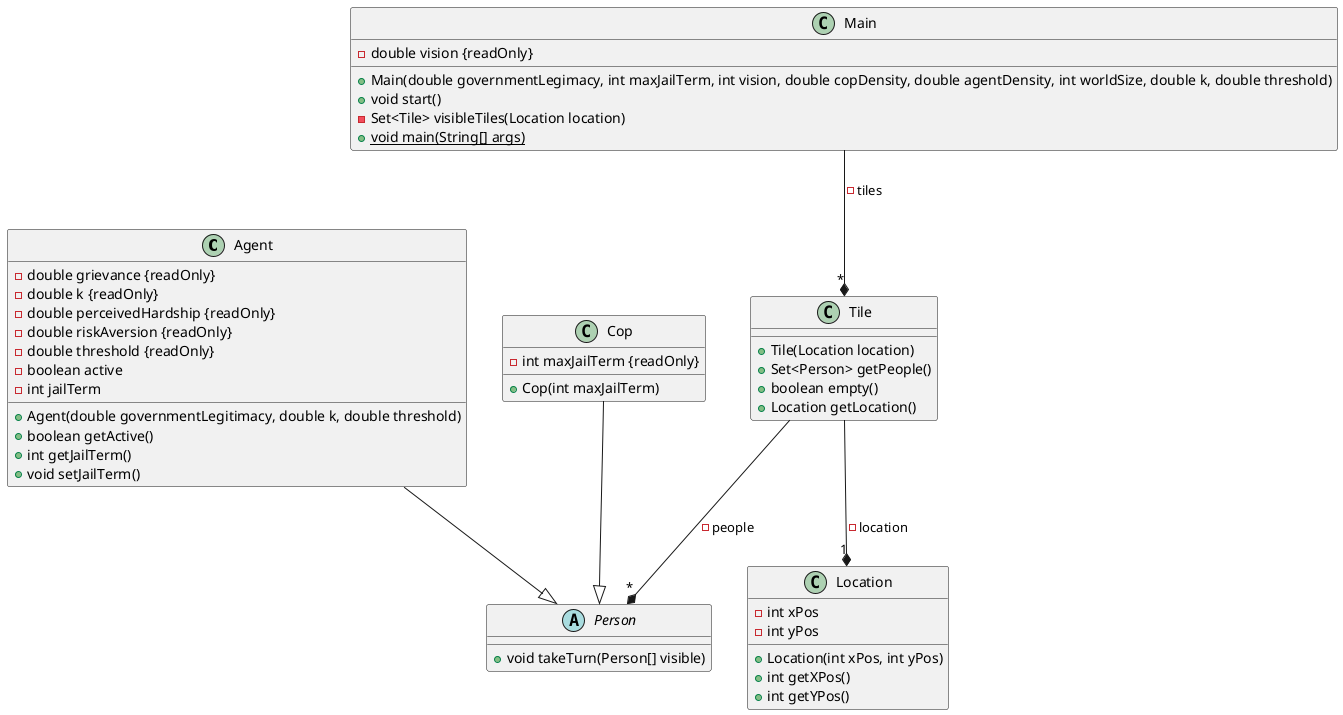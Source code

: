 @startuml Rebellion

class Agent {
    - double grievance {readOnly}
    - double k {readOnly}
    - double perceivedHardship {readOnly}
    - double riskAversion {readOnly}
    - double threshold {readOnly}
    - boolean active
    - int jailTerm
    + Agent(double governmentLegitimacy, double k, double threshold)
    + boolean getActive()
    + int getJailTerm()
    + void setJailTerm()
}

class Cop {
    - int maxJailTerm {readOnly}
    + Cop(int maxJailTerm)
}

class Location {
    - int xPos
    - int yPos
    + Location(int xPos, int yPos)
    + int getXPos()
    + int getYPos()
}

class Main {
    - double vision {readOnly}
    + Main(double governmentLegimacy, int maxJailTerm, int vision, double copDensity, double agentDensity, int worldSize, double k, double threshold)
    + void start()
    - Set<Tile> visibleTiles(Location location)
    + void main(String[] args) {static}
}

abstract class Person {
    + void takeTurn(Person[] visible)
}

class Tile {
    + Tile(Location location)
    + Set<Person> getPeople()
    + boolean empty()
    + Location getLocation()
}


Main --* "*" Tile : - tiles
Agent --|> Person
Cop --|> Person
Tile --* "*" Person : - people
Tile --* "1" Location : - location

@enduml
